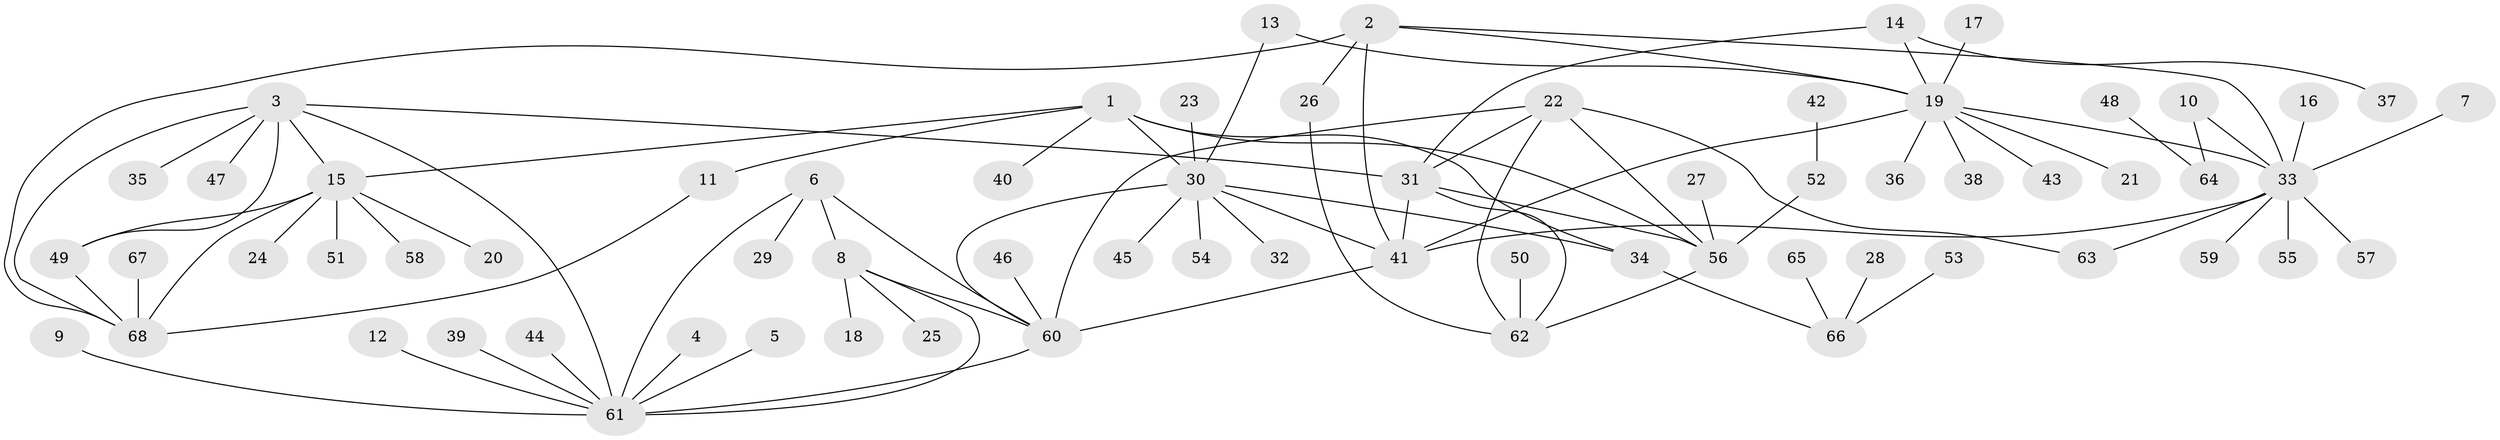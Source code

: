 // original degree distribution, {5: 0.0425531914893617, 6: 0.0425531914893617, 11: 0.0425531914893617, 4: 0.02127659574468085, 8: 0.02127659574468085, 9: 0.010638297872340425, 7: 0.0425531914893617, 3: 0.0425531914893617, 1: 0.648936170212766, 2: 0.0851063829787234}
// Generated by graph-tools (version 1.1) at 2025/37/03/04/25 23:37:39]
// undirected, 68 vertices, 91 edges
graph export_dot {
  node [color=gray90,style=filled];
  1;
  2;
  3;
  4;
  5;
  6;
  7;
  8;
  9;
  10;
  11;
  12;
  13;
  14;
  15;
  16;
  17;
  18;
  19;
  20;
  21;
  22;
  23;
  24;
  25;
  26;
  27;
  28;
  29;
  30;
  31;
  32;
  33;
  34;
  35;
  36;
  37;
  38;
  39;
  40;
  41;
  42;
  43;
  44;
  45;
  46;
  47;
  48;
  49;
  50;
  51;
  52;
  53;
  54;
  55;
  56;
  57;
  58;
  59;
  60;
  61;
  62;
  63;
  64;
  65;
  66;
  67;
  68;
  1 -- 11 [weight=1.0];
  1 -- 15 [weight=1.0];
  1 -- 30 [weight=2.0];
  1 -- 34 [weight=2.0];
  1 -- 40 [weight=1.0];
  1 -- 56 [weight=1.0];
  2 -- 19 [weight=1.0];
  2 -- 26 [weight=1.0];
  2 -- 33 [weight=1.0];
  2 -- 41 [weight=1.0];
  2 -- 68 [weight=1.0];
  3 -- 15 [weight=1.0];
  3 -- 31 [weight=1.0];
  3 -- 35 [weight=1.0];
  3 -- 47 [weight=1.0];
  3 -- 49 [weight=1.0];
  3 -- 61 [weight=1.0];
  3 -- 68 [weight=1.0];
  4 -- 61 [weight=1.0];
  5 -- 61 [weight=1.0];
  6 -- 8 [weight=1.0];
  6 -- 29 [weight=1.0];
  6 -- 60 [weight=1.0];
  6 -- 61 [weight=1.0];
  7 -- 33 [weight=1.0];
  8 -- 18 [weight=1.0];
  8 -- 25 [weight=1.0];
  8 -- 60 [weight=1.0];
  8 -- 61 [weight=1.0];
  9 -- 61 [weight=1.0];
  10 -- 33 [weight=1.0];
  10 -- 64 [weight=1.0];
  11 -- 68 [weight=1.0];
  12 -- 61 [weight=1.0];
  13 -- 19 [weight=1.0];
  13 -- 30 [weight=1.0];
  14 -- 19 [weight=1.0];
  14 -- 31 [weight=1.0];
  14 -- 37 [weight=1.0];
  15 -- 20 [weight=1.0];
  15 -- 24 [weight=1.0];
  15 -- 49 [weight=1.0];
  15 -- 51 [weight=1.0];
  15 -- 58 [weight=1.0];
  15 -- 68 [weight=1.0];
  16 -- 33 [weight=1.0];
  17 -- 19 [weight=1.0];
  19 -- 21 [weight=1.0];
  19 -- 33 [weight=1.0];
  19 -- 36 [weight=1.0];
  19 -- 38 [weight=1.0];
  19 -- 41 [weight=1.0];
  19 -- 43 [weight=1.0];
  22 -- 31 [weight=1.0];
  22 -- 56 [weight=1.0];
  22 -- 60 [weight=1.0];
  22 -- 62 [weight=1.0];
  22 -- 63 [weight=1.0];
  23 -- 30 [weight=1.0];
  26 -- 62 [weight=1.0];
  27 -- 56 [weight=1.0];
  28 -- 66 [weight=1.0];
  30 -- 32 [weight=1.0];
  30 -- 34 [weight=1.0];
  30 -- 41 [weight=1.0];
  30 -- 45 [weight=1.0];
  30 -- 54 [weight=1.0];
  30 -- 60 [weight=1.0];
  31 -- 41 [weight=1.0];
  31 -- 56 [weight=1.0];
  31 -- 62 [weight=1.0];
  33 -- 41 [weight=1.0];
  33 -- 55 [weight=1.0];
  33 -- 57 [weight=1.0];
  33 -- 59 [weight=1.0];
  33 -- 63 [weight=1.0];
  34 -- 66 [weight=1.0];
  39 -- 61 [weight=1.0];
  41 -- 60 [weight=1.0];
  42 -- 52 [weight=1.0];
  44 -- 61 [weight=1.0];
  46 -- 60 [weight=1.0];
  48 -- 64 [weight=1.0];
  49 -- 68 [weight=1.0];
  50 -- 62 [weight=1.0];
  52 -- 56 [weight=1.0];
  53 -- 66 [weight=1.0];
  56 -- 62 [weight=1.0];
  60 -- 61 [weight=1.0];
  65 -- 66 [weight=1.0];
  67 -- 68 [weight=1.0];
}
